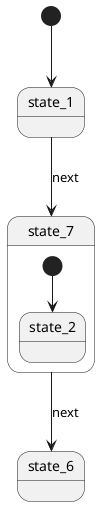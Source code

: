 {
  "sha1": "9m0cj0ybuamyo7gcuak1wapn8a95h77",
  "insertion": {
    "when": "2024-05-30T20:48:21.718Z",
    "url": "https://github.com/plantuml/plantuml/issues/863",
    "user": "plantuml@gmail.com"
  }
}
@startuml
state state_1
state state_6
state state_7 {
[*] --> state_2
}

[*] --> state_1
state_1 --> state_7 : next
state_7 --> state_6 : next
@enduml
